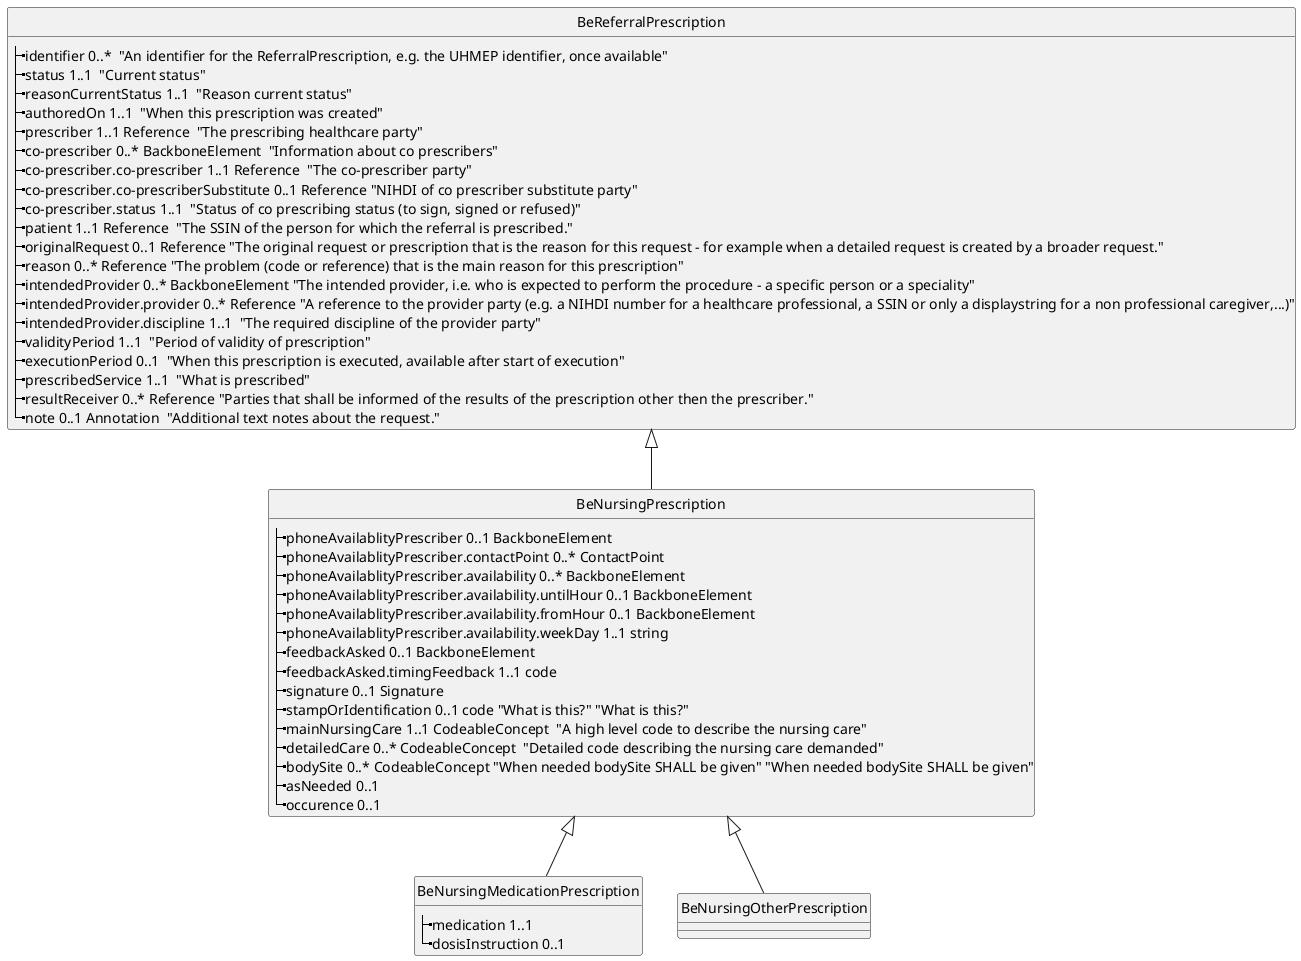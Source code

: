 @startuml
hide circle

BeReferralPrescription <|-- BeNursingPrescription
BeNursingPrescription <|-- BeNursingMedicationPrescription
BeNursingPrescription <|-- BeNursingOtherPrescription

class BeReferralPrescription{
  |_identifier 0..*  "An identifier for the ReferralPrescription, e.g. the UHMEP identifier, once available"
  |_status 1..1  "Current status"
  |_reasonCurrentStatus 1..1  "Reason current status"
  |_authoredOn 1..1  "When this prescription was created"
  |_prescriber 1..1 Reference  "The prescribing healthcare party"
  |_co-prescriber 0..* BackboneElement  "Information about co prescribers"
  |_co-prescriber.co-prescriber 1..1 Reference  "The co-prescriber party"
  |_co-prescriber.co-prescriberSubstitute 0..1 Reference "NIHDI of co prescriber substitute party"
  |_co-prescriber.status 1..1  "Status of co prescribing status (to sign, signed or refused)"
  |_patient 1..1 Reference  "The SSIN of the person for which the referral is prescribed."
  |_originalRequest 0..1 Reference "The original request or prescription that is the reason for this request - for example when a detailed request is created by a broader request."
  |_reason 0..* Reference "The problem (code or reference) that is the main reason for this prescription"
  |_intendedProvider 0..* BackboneElement "The intended provider, i.e. who is expected to perform the procedure - a specific person or a speciality"
  |_intendedProvider.provider 0..* Reference "A reference to the provider party (e.g. a NIHDI number for a healthcare professional, a SSIN or only a displaystring for a non professional caregiver,...)"
  |_intendedProvider.discipline 1..1  "The required discipline of the provider party"
  |_validityPeriod 1..1  "Period of validity of prescription"
  |_executionPeriod 0..1  "When this prescription is executed, available after start of execution"
  |_prescribedService 1..1  "What is prescribed"
  |_resultReceiver 0..* Reference "Parties that shall be informed of the results of the prescription other then the prescriber."
  |_note 0..1 Annotation  "Additional text notes about the request."
}

class BeNursingPrescription{
  |_phoneAvailablityPrescriber 0..1 BackboneElement 
  |_phoneAvailablityPrescriber.contactPoint 0..* ContactPoint 
  |_phoneAvailablityPrescriber.availability 0..* BackboneElement 
  |_phoneAvailablityPrescriber.availability.untilHour 0..1 BackboneElement 
  |_phoneAvailablityPrescriber.availability.fromHour 0..1 BackboneElement 
  |_phoneAvailablityPrescriber.availability.weekDay 1..1 string 
  |_feedbackAsked 0..1 BackboneElement 
  |_feedbackAsked.timingFeedback 1..1 code 
  |_signature 0..1 Signature 
  |_stampOrIdentification 0..1 code "What is this?" "What is this?"
  |_mainNursingCare 1..1 CodeableConcept  "A high level code to describe the nursing care"
  |_detailedCare 0..* CodeableConcept  "Detailed code describing the nursing care demanded"
  |_bodySite 0..* CodeableConcept "When needed bodySite SHALL be given" "When needed bodySite SHALL be given"
  |_asNeeded 0..1
  |_occurence 0..1
}

class BeNursingMedicationPrescription{
  |_medication 1..1
  |_dosisInstruction 0..1
}

class BeNursingOtherPrescription{

}

@enduml